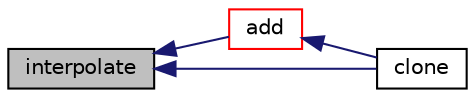 digraph "interpolate"
{
  bgcolor="transparent";
  edge [fontname="Helvetica",fontsize="10",labelfontname="Helvetica",labelfontsize="10"];
  node [fontname="Helvetica",fontsize="10",shape=record];
  rankdir="LR";
  Node42 [label="interpolate",height=0.2,width=0.4,color="black", fillcolor="grey75", style="filled", fontcolor="black"];
  Node42 -> Node43 [dir="back",color="midnightblue",fontsize="10",style="solid",fontname="Helvetica"];
  Node43 [label="add",height=0.2,width=0.4,color="red",URL="$a25337.html#aacdd5b987030e398238c732fea3a0117",tooltip="Member Functions. "];
  Node43 -> Node44 [dir="back",color="midnightblue",fontsize="10",style="solid",fontname="Helvetica"];
  Node44 [label="clone",height=0.2,width=0.4,color="black",URL="$a25337.html#ac381531cd6a0b2093de96a75f026a2a0",tooltip="Construct and return a clone. "];
  Node42 -> Node44 [dir="back",color="midnightblue",fontsize="10",style="solid",fontname="Helvetica"];
}
